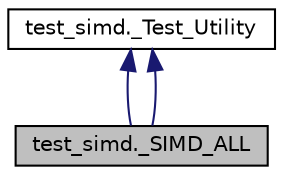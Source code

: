 digraph "test_simd._SIMD_ALL"
{
 // LATEX_PDF_SIZE
  edge [fontname="Helvetica",fontsize="10",labelfontname="Helvetica",labelfontsize="10"];
  node [fontname="Helvetica",fontsize="10",shape=record];
  Node1 [label="test_simd._SIMD_ALL",height=0.2,width=0.4,color="black", fillcolor="grey75", style="filled", fontcolor="black",tooltip=" "];
  Node2 -> Node1 [dir="back",color="midnightblue",fontsize="10",style="solid",fontname="Helvetica"];
  Node2 [label="test_simd._Test_Utility",height=0.2,width=0.4,color="black", fillcolor="white", style="filled",URL="$classtest__simd_1_1__Test__Utility.html",tooltip=" "];
  Node2 -> Node1 [dir="back",color="midnightblue",fontsize="10",style="solid",fontname="Helvetica"];
}
